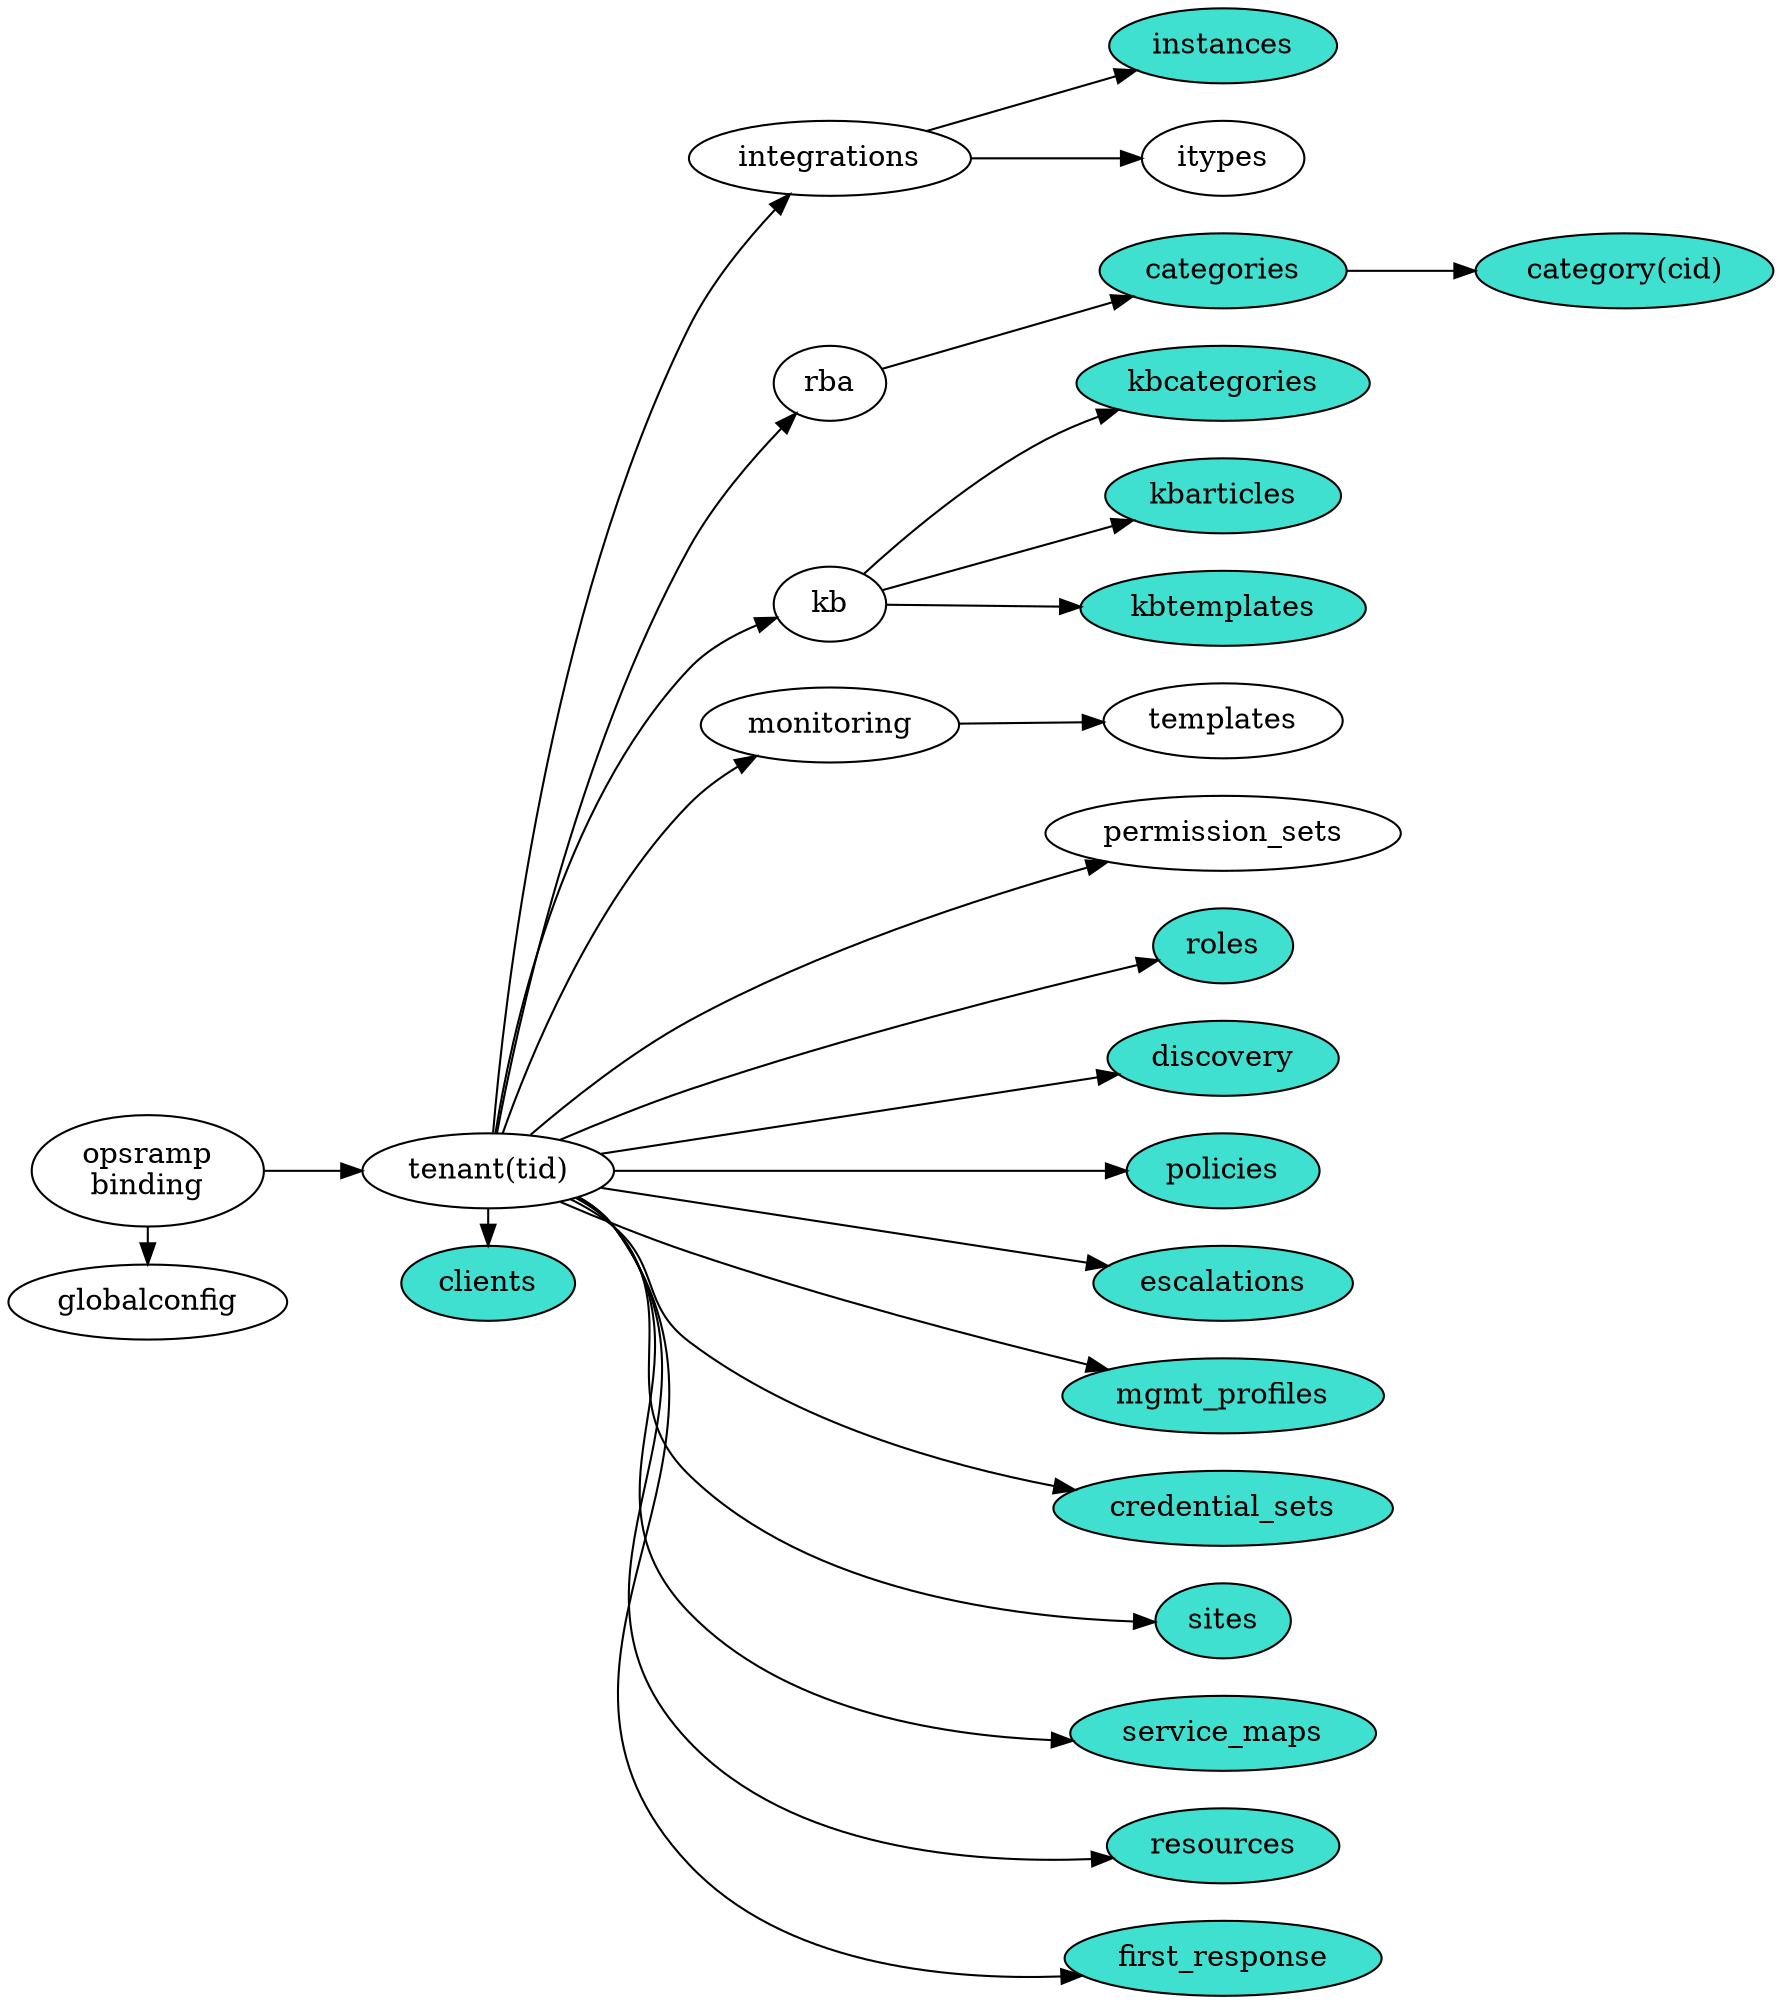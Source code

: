 # classes.dot
# An input file for graphviz that produces a diagram of the relationship
# between the various classes in the python-opsramp language binding.
#
# (c) Copyright 2019-2020 Hewlett Packard Enterprise Development LP
#
# Licensed under the Apache License, Version 2.0 (the "License");
# you may not use this file except in compliance with the License.
# You may obtain a copy of the License at
#
#     http://www.apache.org/licenses/LICENSE-2.0
#
# Unless required by applicable law or agreed to in writing, software
# distributed under the License is distributed on an "AS IS" BASIS,
# WITHOUT WARRANTIES OR CONDITIONS OF ANY KIND, either express or implied.
# See the License for the specific language governing permissions and
# limitations under the License.
#
digraph {
  rankdir="LR";
  binding -> { globalconfig tenant }
  tenant -> { clients integrations rba kb monitoring permission_sets roles discovery policies escalations mgmt_profiles credential_sets sites service_maps resources first_response}
  rba -> categories
  categories -> category
  monitoring -> templates
  integrations -> { instances itypes }
  kb -> kbcategories
  kb -> kbarticles
  kb -> kbtemplates

  { rank=same binding globalconfig }
  { rank=same tenant clients }
  { rank=same categories templates policies itypes instances discovery credential_sets permission_sets roles escalations mgmt_profiles sites service_maps resources first_response}

  binding [label="opsramp\nbinding"]
  tenant [label="tenant(tid)"]
  category [label="category(cid)" style="filled" fillcolor="turquoise"]
  instances [style="filled" fillcolor="turquoise"]
  categories [style="filled" fillcolor="turquoise"]
  policies [style="filled" fillcolor="turquoise"]
  clients [style="filled" fillcolor="turquoise"]
  discovery [style="filled" fillcolor="turquoise"]
  credential_sets [style="filled" fillcolor="turquoise"]
  roles [style="filled" fillcolor="turquoise"]
  escalations [style="filled" fillcolor="turquoise"]
  mgmt_profiles [style="filled" fillcolor="turquoise"]
  sites [style="filled" fillcolor="turquoise"]
  service_maps [style="filled" fillcolor="turquoise"]
  kbcategories [style="filled" fillcolor="turquoise"]
  kbarticles [style="filled" fillcolor="turquoise"]
  kbtemplates [style="filled" fillcolor="turquoise"]
  resources [style="filled" fillcolor="turquoise"]
  first_response [style="filled" fillcolor="turquoise"]
}
